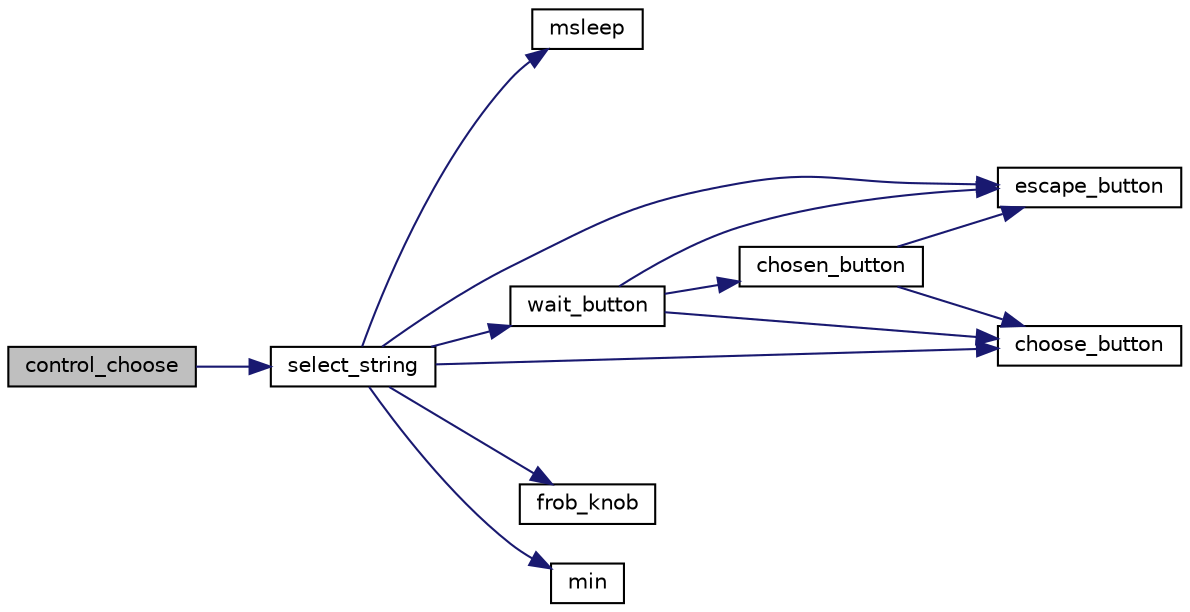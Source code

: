 digraph "control_choose"
{
  edge [fontname="Helvetica",fontsize="10",labelfontname="Helvetica",labelfontsize="10"];
  node [fontname="Helvetica",fontsize="10",shape=record];
  rankdir="LR";
  Node1 [label="control_choose",height=0.2,width=0.4,color="black", fillcolor="grey75", style="filled" fontcolor="black"];
  Node1 -> Node2 [color="midnightblue",fontsize="10",style="solid",fontname="Helvetica"];
  Node2 [label="select_string",height=0.2,width=0.4,color="black", fillcolor="white", style="filled",URL="$menu_8c.html#a1b08ad6fdc5215cef1a76e23f309dae1"];
  Node2 -> Node3 [color="midnightblue",fontsize="10",style="solid",fontname="Helvetica"];
  Node3 [label="msleep",height=0.2,width=0.4,color="black", fillcolor="white", style="filled",URL="$base_2lib__ic_8c.html#aa3650dfb953be0fa6fb4e6a625d3f777"];
  Node2 -> Node4 [color="midnightblue",fontsize="10",style="solid",fontname="Helvetica"];
  Node4 [label="wait_button",height=0.2,width=0.4,color="black", fillcolor="white", style="filled",URL="$menu_8c.html#aad05720d81aee6fe57273df91d1206d1"];
  Node4 -> Node5 [color="midnightblue",fontsize="10",style="solid",fontname="Helvetica"];
  Node5 [label="choose_button",height=0.2,width=0.4,color="black", fillcolor="white", style="filled",URL="$base_2lib__rwp_8c.html#a922b44bdf1062f6836a7e1774c74ce35"];
  Node4 -> Node6 [color="midnightblue",fontsize="10",style="solid",fontname="Helvetica"];
  Node6 [label="escape_button",height=0.2,width=0.4,color="black", fillcolor="white", style="filled",URL="$base_2lib__rwp_8c.html#a2c2600c101c9082504db325bb20996c8"];
  Node4 -> Node7 [color="midnightblue",fontsize="10",style="solid",fontname="Helvetica"];
  Node7 [label="chosen_button",height=0.2,width=0.4,color="black", fillcolor="white", style="filled",URL="$menu_8c.html#ade420648ad5e270eb49e76bc71fcb203"];
  Node7 -> Node5 [color="midnightblue",fontsize="10",style="solid",fontname="Helvetica"];
  Node7 -> Node6 [color="midnightblue",fontsize="10",style="solid",fontname="Helvetica"];
  Node2 -> Node5 [color="midnightblue",fontsize="10",style="solid",fontname="Helvetica"];
  Node2 -> Node6 [color="midnightblue",fontsize="10",style="solid",fontname="Helvetica"];
  Node2 -> Node8 [color="midnightblue",fontsize="10",style="solid",fontname="Helvetica"];
  Node8 [label="frob_knob",height=0.2,width=0.4,color="black", fillcolor="white", style="filled",URL="$base_2lib__rwp_8c.html#a31d4781f14dda7a49205b126d29f3e08"];
  Node2 -> Node9 [color="midnightblue",fontsize="10",style="solid",fontname="Helvetica"];
  Node9 [label="min",height=0.2,width=0.4,color="black", fillcolor="white", style="filled",URL="$convert_8c.html#abd8bbcfabb3ddef2ccaafb9928a37b95"];
}
